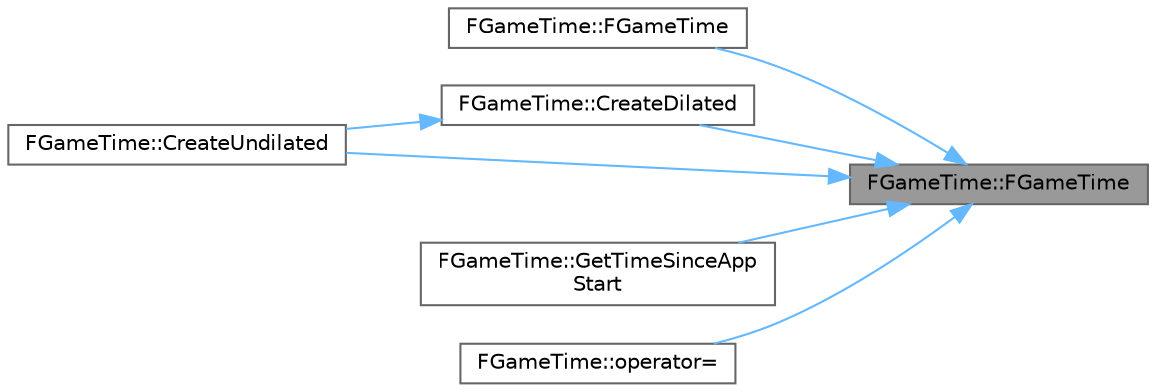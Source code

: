 digraph "FGameTime::FGameTime"
{
 // INTERACTIVE_SVG=YES
 // LATEX_PDF_SIZE
  bgcolor="transparent";
  edge [fontname=Helvetica,fontsize=10,labelfontname=Helvetica,labelfontsize=10];
  node [fontname=Helvetica,fontsize=10,shape=box,height=0.2,width=0.4];
  rankdir="RL";
  Node1 [id="Node000001",label="FGameTime::FGameTime",height=0.2,width=0.4,color="gray40", fillcolor="grey60", style="filled", fontcolor="black",tooltip=" "];
  Node1 -> Node2 [id="edge1_Node000001_Node000002",dir="back",color="steelblue1",style="solid",tooltip=" "];
  Node2 [id="Node000002",label="FGameTime::FGameTime",height=0.2,width=0.4,color="grey40", fillcolor="white", style="filled",URL="$d8/d91/structFGameTime.html#ad798856281258d44914ff1ca5c335da9",tooltip=" "];
  Node1 -> Node3 [id="edge2_Node000001_Node000003",dir="back",color="steelblue1",style="solid",tooltip=" "];
  Node3 [id="Node000003",label="FGameTime::CreateDilated",height=0.2,width=0.4,color="grey40", fillcolor="white", style="filled",URL="$d8/d91/structFGameTime.html#a2888c3833d682b4481cfa4bd88225944",tooltip=" "];
  Node3 -> Node4 [id="edge3_Node000003_Node000004",dir="back",color="steelblue1",style="solid",tooltip=" "];
  Node4 [id="Node000004",label="FGameTime::CreateUndilated",height=0.2,width=0.4,color="grey40", fillcolor="white", style="filled",URL="$d8/d91/structFGameTime.html#aae938104e89966d67a9c2e30412261c6",tooltip=" "];
  Node1 -> Node4 [id="edge4_Node000001_Node000004",dir="back",color="steelblue1",style="solid",tooltip=" "];
  Node1 -> Node5 [id="edge5_Node000001_Node000005",dir="back",color="steelblue1",style="solid",tooltip=" "];
  Node5 [id="Node000005",label="FGameTime::GetTimeSinceApp\lStart",height=0.2,width=0.4,color="grey40", fillcolor="white", style="filled",URL="$d8/d91/structFGameTime.html#a4c3ceaef2c996dc17b5d3769c86c5218",tooltip=" "];
  Node1 -> Node6 [id="edge6_Node000001_Node000006",dir="back",color="steelblue1",style="solid",tooltip=" "];
  Node6 [id="Node000006",label="FGameTime::operator=",height=0.2,width=0.4,color="grey40", fillcolor="white", style="filled",URL="$d8/d91/structFGameTime.html#a41272352131f3c9f2bf1a3f0d5c8e9c4",tooltip=" "];
}
